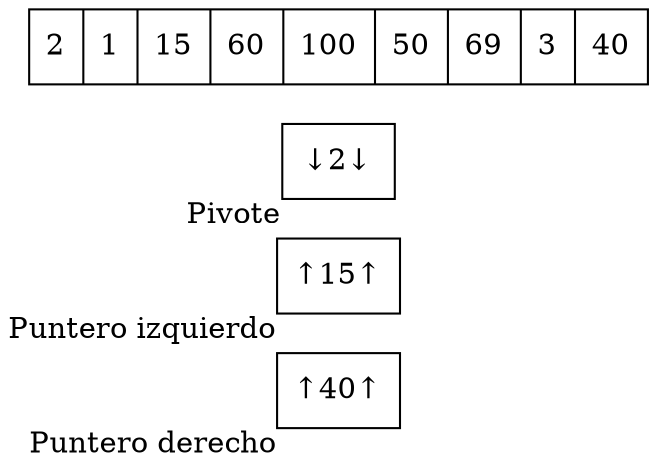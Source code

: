 digraph G{ node [shape = record ];
 rankdir=LR;puntDer[label="↑40↑" xlabel="Puntero derecho" pos = "12,0!"]
puntIzq[label="↑15↑" xlabel="Puntero izquierdo" pos = "8,0!"]
pivote[label="↓2↓" xlabel ="Pivote" pos = "10,2!"]
X[label="{ 2|1|15|60|100|50|69|3|40}" pos = "10,1!" ]}

